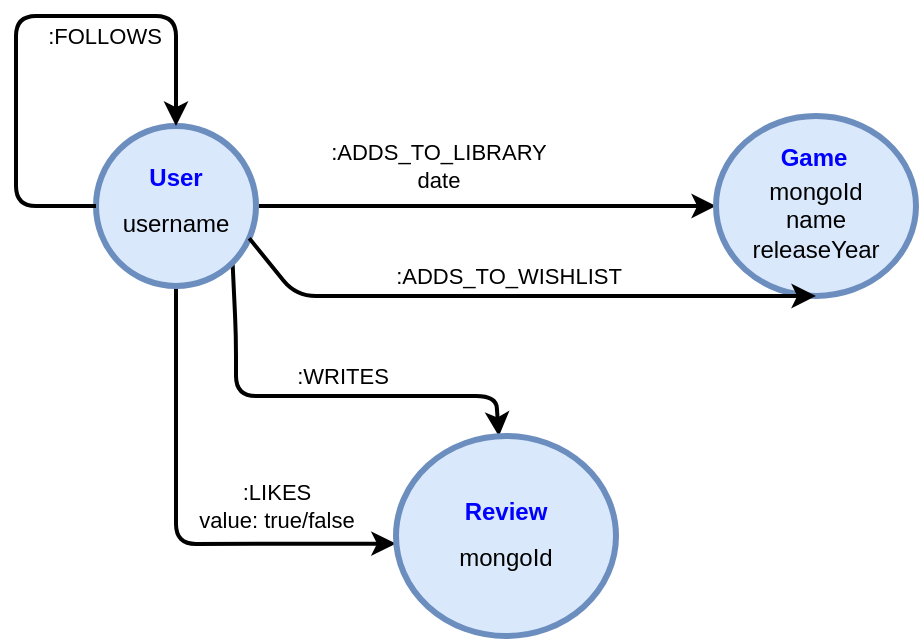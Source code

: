 <mxfile version="23.1.4" type="device">
  <diagram id="9o7VJArsBQwBW2w9fXMB" name="Page-1">
    <mxGraphModel dx="229" dy="133" grid="1" gridSize="10" guides="1" tooltips="1" connect="1" arrows="1" fold="1" page="1" pageScale="1" pageWidth="1654" pageHeight="1169" math="0" shadow="0">
      <root>
        <mxCell id="0" />
        <mxCell id="1" parent="0" />
        <mxCell id="23" style="edgeStyle=none;html=1;exitX=1;exitY=0.5;exitDx=0;exitDy=0;strokeWidth=2;" parent="1" source="19" target="20" edge="1">
          <mxGeometry relative="1" as="geometry" />
        </mxCell>
        <mxCell id="29" value=":ADDS_TO_LIBRARY&lt;br&gt;date" style="edgeLabel;html=1;align=center;verticalAlign=middle;resizable=0;points=[];" parent="23" vertex="1" connectable="0">
          <mxGeometry x="-0.078" relative="1" as="geometry">
            <mxPoint x="-15" y="-20" as="offset" />
          </mxGeometry>
        </mxCell>
        <mxCell id="25" style="edgeStyle=none;html=1;exitX=0.5;exitY=1;exitDx=0;exitDy=0;entryX=-0.001;entryY=0.538;entryDx=0;entryDy=0;strokeWidth=2;entryPerimeter=0;" parent="1" source="19" target="21" edge="1">
          <mxGeometry relative="1" as="geometry">
            <Array as="points">
              <mxPoint x="240" y="344" />
            </Array>
          </mxGeometry>
        </mxCell>
        <mxCell id="30" value=":LIKES&lt;br&gt;value: true/false" style="edgeLabel;html=1;align=center;verticalAlign=middle;resizable=0;points=[];" parent="25" vertex="1" connectable="0">
          <mxGeometry x="-0.316" y="2" relative="1" as="geometry">
            <mxPoint x="48" y="28" as="offset" />
          </mxGeometry>
        </mxCell>
        <mxCell id="33" style="edgeStyle=none;html=1;exitX=1;exitY=1;exitDx=0;exitDy=0;strokeWidth=2;" parent="1" source="19" target="21" edge="1">
          <mxGeometry relative="1" as="geometry">
            <Array as="points">
              <mxPoint x="270" y="240" />
              <mxPoint x="270" y="270" />
              <mxPoint x="400" y="270" />
            </Array>
          </mxGeometry>
        </mxCell>
        <mxCell id="34" value=":WRITES" style="edgeLabel;html=1;align=center;verticalAlign=middle;resizable=0;points=[];" parent="33" vertex="1" connectable="0">
          <mxGeometry x="-0.231" y="-2" relative="1" as="geometry">
            <mxPoint x="36" y="-12" as="offset" />
          </mxGeometry>
        </mxCell>
        <mxCell id="19" value="" style="ellipse;whiteSpace=wrap;html=1;fillColor=#dae8fc;strokeColor=#6c8ebf;strokeWidth=3;" parent="1" vertex="1">
          <mxGeometry x="200" y="135" width="80" height="80" as="geometry" />
        </mxCell>
        <mxCell id="20" value="" style="ellipse;whiteSpace=wrap;html=1;fillColor=#dae8fc;strokeColor=#6c8ebf;strokeWidth=3;" parent="1" vertex="1">
          <mxGeometry x="510" y="130" width="100" height="90" as="geometry" />
        </mxCell>
        <mxCell id="21" value="" style="ellipse;whiteSpace=wrap;html=1;fillColor=#dae8fc;strokeColor=#6c8ebf;strokeWidth=3;" parent="1" vertex="1">
          <mxGeometry x="350" y="290" width="110" height="100" as="geometry" />
        </mxCell>
        <mxCell id="31" style="edgeStyle=none;html=1;exitX=0;exitY=0.5;exitDx=0;exitDy=0;entryX=0.5;entryY=0;entryDx=0;entryDy=0;strokeWidth=2;" parent="1" source="19" target="19" edge="1">
          <mxGeometry relative="1" as="geometry">
            <Array as="points">
              <mxPoint x="160" y="175" />
              <mxPoint x="160" y="80" />
              <mxPoint x="240" y="80" />
            </Array>
          </mxGeometry>
        </mxCell>
        <mxCell id="32" value=":FOLLOWS" style="edgeLabel;html=1;align=center;verticalAlign=middle;resizable=0;points=[];" parent="31" vertex="1" connectable="0">
          <mxGeometry x="0.22" relative="1" as="geometry">
            <mxPoint x="14" y="10" as="offset" />
          </mxGeometry>
        </mxCell>
        <mxCell id="Nr_lf08Ew2cLJZAsXUBz-34" value="username" style="text;html=1;strokeColor=none;fillColor=none;align=center;verticalAlign=middle;whiteSpace=wrap;rounded=0;" parent="1" vertex="1">
          <mxGeometry x="210" y="169" width="60" height="30" as="geometry" />
        </mxCell>
        <mxCell id="Nr_lf08Ew2cLJZAsXUBz-35" value="&lt;b&gt;&lt;font color=&quot;#0000ff&quot;&gt;User&lt;/font&gt;&lt;/b&gt;" style="text;html=1;strokeColor=none;fillColor=none;align=center;verticalAlign=middle;whiteSpace=wrap;rounded=0;" parent="1" vertex="1">
          <mxGeometry x="210" y="146" width="60" height="30" as="geometry" />
        </mxCell>
        <mxCell id="Nr_lf08Ew2cLJZAsXUBz-36" value="&lt;b&gt;&lt;font color=&quot;#0000ff&quot;&gt;Review&lt;/font&gt;&lt;/b&gt;" style="text;html=1;strokeColor=none;fillColor=none;align=center;verticalAlign=middle;whiteSpace=wrap;rounded=0;" parent="1" vertex="1">
          <mxGeometry x="375" y="313" width="60" height="30" as="geometry" />
        </mxCell>
        <mxCell id="Nr_lf08Ew2cLJZAsXUBz-37" value="&lt;font style=&quot;&quot;&gt;mongoId&lt;br&gt;&lt;/font&gt;" style="text;html=1;strokeColor=none;fillColor=none;align=center;verticalAlign=middle;whiteSpace=wrap;rounded=0;" parent="1" vertex="1">
          <mxGeometry x="345" y="331" width="120" height="40" as="geometry" />
        </mxCell>
        <mxCell id="Nr_lf08Ew2cLJZAsXUBz-39" value="mongoId&lt;br&gt;name&lt;br&gt;releaseYear" style="text;html=1;strokeColor=none;fillColor=none;align=center;verticalAlign=middle;whiteSpace=wrap;rounded=0;" parent="1" vertex="1">
          <mxGeometry x="530" y="167" width="60" height="30" as="geometry" />
        </mxCell>
        <mxCell id="Nr_lf08Ew2cLJZAsXUBz-40" value="&lt;b&gt;&lt;font color=&quot;#0000ff&quot;&gt;Game&lt;/font&gt;&lt;/b&gt;" style="text;html=1;strokeColor=none;fillColor=none;align=center;verticalAlign=middle;whiteSpace=wrap;rounded=0;" parent="1" vertex="1">
          <mxGeometry x="529" y="136" width="60" height="30" as="geometry" />
        </mxCell>
        <mxCell id="jXrhpUXZwqR2_by3krnf-35" style="edgeStyle=none;html=1;exitX=0.958;exitY=0.702;exitDx=0;exitDy=0;strokeWidth=2;fontStyle=1;exitPerimeter=0;entryX=0.5;entryY=1;entryDx=0;entryDy=0;" edge="1" parent="1" source="19" target="20">
          <mxGeometry relative="1" as="geometry">
            <mxPoint x="300" y="240" as="sourcePoint" />
            <mxPoint x="530" y="240" as="targetPoint" />
            <Array as="points">
              <mxPoint x="300" y="220" />
            </Array>
          </mxGeometry>
        </mxCell>
        <mxCell id="jXrhpUXZwqR2_by3krnf-36" value=":ADDS_TO_WISHLIST" style="edgeLabel;html=1;align=center;verticalAlign=middle;resizable=0;points=[];" vertex="1" connectable="0" parent="jXrhpUXZwqR2_by3krnf-35">
          <mxGeometry x="-0.078" relative="1" as="geometry">
            <mxPoint x="6" y="-10" as="offset" />
          </mxGeometry>
        </mxCell>
      </root>
    </mxGraphModel>
  </diagram>
</mxfile>
